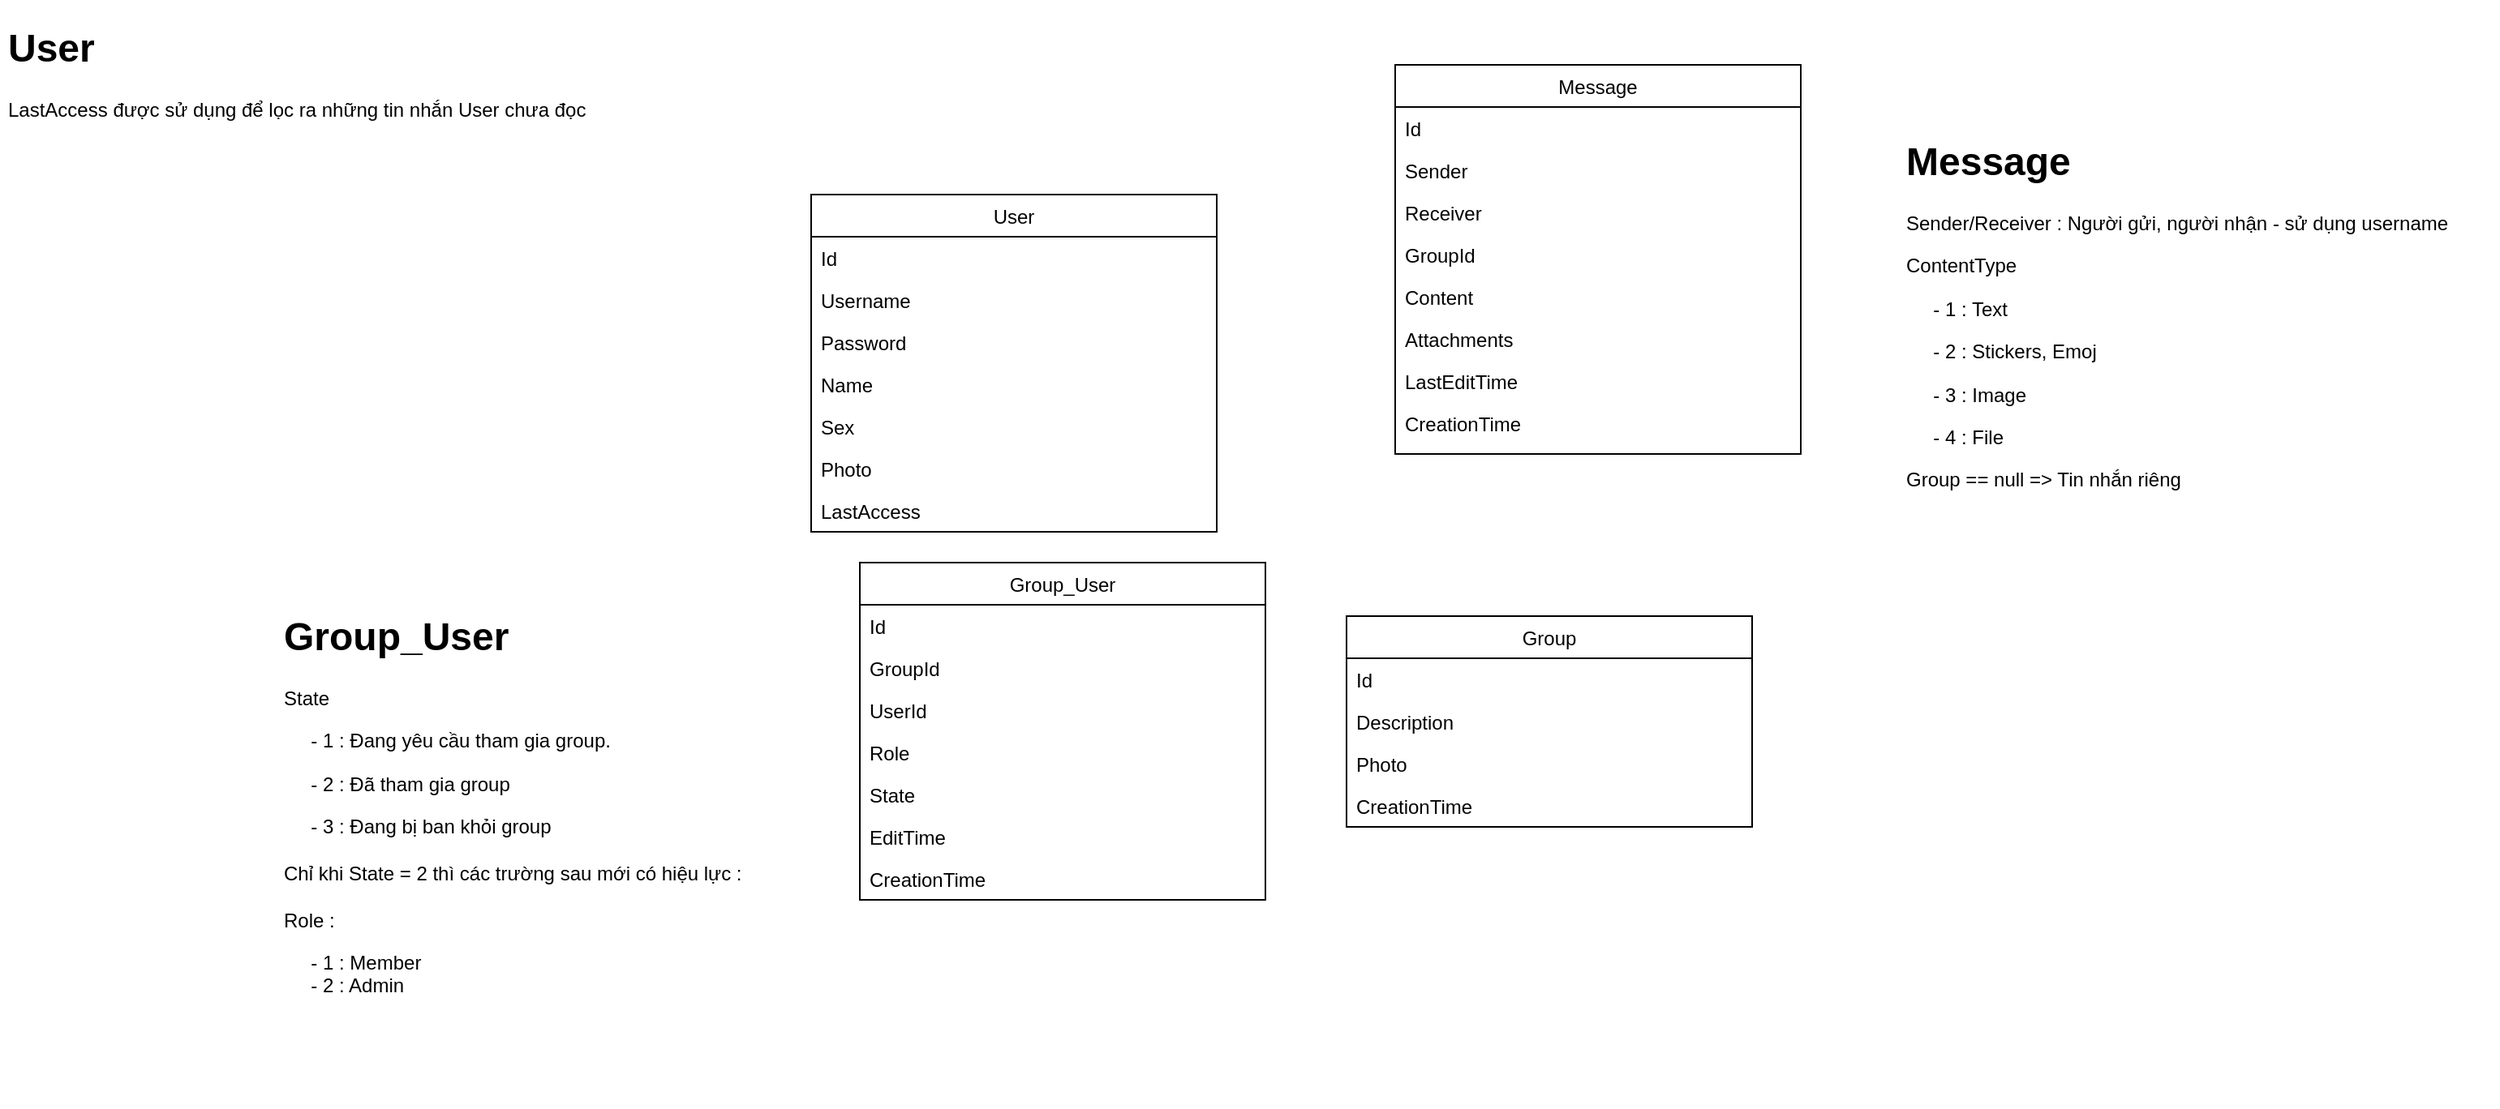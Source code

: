 <mxfile version="13.9.9" type="device"><diagram id="C5RBs43oDa-KdzZeNtuy" name="Page-1"><mxGraphModel dx="2249" dy="822" grid="1" gridSize="10" guides="1" tooltips="1" connect="1" arrows="1" fold="1" page="1" pageScale="1" pageWidth="827" pageHeight="1169" math="0" shadow="0"><root><mxCell id="WIyWlLk6GJQsqaUBKTNV-0"/><mxCell id="WIyWlLk6GJQsqaUBKTNV-1" parent="WIyWlLk6GJQsqaUBKTNV-0"/><mxCell id="zkfFHV4jXpPFQw0GAbJ--0" value="Message" style="swimlane;fontStyle=0;align=center;verticalAlign=top;childLayout=stackLayout;horizontal=1;startSize=26;horizontalStack=0;resizeParent=1;resizeLast=0;collapsible=1;marginBottom=0;rounded=0;shadow=0;strokeWidth=1;" parent="WIyWlLk6GJQsqaUBKTNV-1" vertex="1"><mxGeometry x="480" y="70" width="250" height="240" as="geometry"><mxRectangle x="230" y="140" width="160" height="26" as="alternateBounds"/></mxGeometry></mxCell><mxCell id="83AL78C5d1-BD4FyjgB1-23" value="Id" style="text;align=left;verticalAlign=top;spacingLeft=4;spacingRight=4;overflow=hidden;rotatable=0;points=[[0,0.5],[1,0.5]];portConstraint=eastwest;" parent="zkfFHV4jXpPFQw0GAbJ--0" vertex="1"><mxGeometry y="26" width="250" height="26" as="geometry"/></mxCell><mxCell id="zkfFHV4jXpPFQw0GAbJ--1" value="Sender" style="text;align=left;verticalAlign=top;spacingLeft=4;spacingRight=4;overflow=hidden;rotatable=0;points=[[0,0.5],[1,0.5]];portConstraint=eastwest;" parent="zkfFHV4jXpPFQw0GAbJ--0" vertex="1"><mxGeometry y="52" width="250" height="26" as="geometry"/></mxCell><mxCell id="83AL78C5d1-BD4FyjgB1-47" value="Receiver" style="text;align=left;verticalAlign=top;spacingLeft=4;spacingRight=4;overflow=hidden;rotatable=0;points=[[0,0.5],[1,0.5]];portConstraint=eastwest;rounded=0;shadow=0;html=0;" parent="zkfFHV4jXpPFQw0GAbJ--0" vertex="1"><mxGeometry y="78" width="250" height="26" as="geometry"/></mxCell><mxCell id="83AL78C5d1-BD4FyjgB1-0" value="GroupId" style="text;align=left;verticalAlign=top;spacingLeft=4;spacingRight=4;overflow=hidden;rotatable=0;points=[[0,0.5],[1,0.5]];portConstraint=eastwest;rounded=0;shadow=0;html=0;" parent="zkfFHV4jXpPFQw0GAbJ--0" vertex="1"><mxGeometry y="104" width="250" height="26" as="geometry"/></mxCell><mxCell id="83AL78C5d1-BD4FyjgB1-32" value="Content" style="text;align=left;verticalAlign=top;spacingLeft=4;spacingRight=4;overflow=hidden;rotatable=0;points=[[0,0.5],[1,0.5]];portConstraint=eastwest;" parent="zkfFHV4jXpPFQw0GAbJ--0" vertex="1"><mxGeometry y="130" width="250" height="26" as="geometry"/></mxCell><mxCell id="83AL78C5d1-BD4FyjgB1-31" value="Attachments" style="text;align=left;verticalAlign=top;spacingLeft=4;spacingRight=4;overflow=hidden;rotatable=0;points=[[0,0.5],[1,0.5]];portConstraint=eastwest;" parent="zkfFHV4jXpPFQw0GAbJ--0" vertex="1"><mxGeometry y="156" width="250" height="26" as="geometry"/></mxCell><mxCell id="83AL78C5d1-BD4FyjgB1-9" value="LastEditTime" style="text;align=left;verticalAlign=top;spacingLeft=4;spacingRight=4;overflow=hidden;rotatable=0;points=[[0,0.5],[1,0.5]];portConstraint=eastwest;rounded=0;shadow=0;html=0;" parent="zkfFHV4jXpPFQw0GAbJ--0" vertex="1"><mxGeometry y="182" width="250" height="26" as="geometry"/></mxCell><mxCell id="83AL78C5d1-BD4FyjgB1-45" value="CreationTime" style="text;align=left;verticalAlign=top;spacingLeft=4;spacingRight=4;overflow=hidden;rotatable=0;points=[[0,0.5],[1,0.5]];portConstraint=eastwest;rounded=0;shadow=0;html=0;" parent="zkfFHV4jXpPFQw0GAbJ--0" vertex="1"><mxGeometry y="208" width="250" height="26" as="geometry"/></mxCell><mxCell id="83AL78C5d1-BD4FyjgB1-2" value="User" style="swimlane;fontStyle=0;align=center;verticalAlign=top;childLayout=stackLayout;horizontal=1;startSize=26;horizontalStack=0;resizeParent=1;resizeLast=0;collapsible=1;marginBottom=0;rounded=0;shadow=0;strokeWidth=1;" parent="WIyWlLk6GJQsqaUBKTNV-1" vertex="1"><mxGeometry x="120" y="150" width="250" height="208" as="geometry"><mxRectangle x="230" y="140" width="160" height="26" as="alternateBounds"/></mxGeometry></mxCell><mxCell id="83AL78C5d1-BD4FyjgB1-3" value="Id" style="text;align=left;verticalAlign=top;spacingLeft=4;spacingRight=4;overflow=hidden;rotatable=0;points=[[0,0.5],[1,0.5]];portConstraint=eastwest;" parent="83AL78C5d1-BD4FyjgB1-2" vertex="1"><mxGeometry y="26" width="250" height="26" as="geometry"/></mxCell><mxCell id="83AL78C5d1-BD4FyjgB1-22" value="Username" style="text;align=left;verticalAlign=top;spacingLeft=4;spacingRight=4;overflow=hidden;rotatable=0;points=[[0,0.5],[1,0.5]];portConstraint=eastwest;" parent="83AL78C5d1-BD4FyjgB1-2" vertex="1"><mxGeometry y="52" width="250" height="26" as="geometry"/></mxCell><mxCell id="83AL78C5d1-BD4FyjgB1-4" value="Password" style="text;align=left;verticalAlign=top;spacingLeft=4;spacingRight=4;overflow=hidden;rotatable=0;points=[[0,0.5],[1,0.5]];portConstraint=eastwest;rounded=0;shadow=0;html=0;" parent="83AL78C5d1-BD4FyjgB1-2" vertex="1"><mxGeometry y="78" width="250" height="26" as="geometry"/></mxCell><mxCell id="83AL78C5d1-BD4FyjgB1-5" value="Name" style="text;align=left;verticalAlign=top;spacingLeft=4;spacingRight=4;overflow=hidden;rotatable=0;points=[[0,0.5],[1,0.5]];portConstraint=eastwest;rounded=0;shadow=0;html=0;" parent="83AL78C5d1-BD4FyjgB1-2" vertex="1"><mxGeometry y="104" width="250" height="26" as="geometry"/></mxCell><mxCell id="83AL78C5d1-BD4FyjgB1-49" value="Sex" style="text;align=left;verticalAlign=top;spacingLeft=4;spacingRight=4;overflow=hidden;rotatable=0;points=[[0,0.5],[1,0.5]];portConstraint=eastwest;rounded=0;shadow=0;html=0;" parent="83AL78C5d1-BD4FyjgB1-2" vertex="1"><mxGeometry y="130" width="250" height="26" as="geometry"/></mxCell><mxCell id="83AL78C5d1-BD4FyjgB1-6" value="Photo" style="text;align=left;verticalAlign=top;spacingLeft=4;spacingRight=4;overflow=hidden;rotatable=0;points=[[0,0.5],[1,0.5]];portConstraint=eastwest;rounded=0;shadow=0;html=0;" parent="83AL78C5d1-BD4FyjgB1-2" vertex="1"><mxGeometry y="156" width="250" height="26" as="geometry"/></mxCell><mxCell id="83AL78C5d1-BD4FyjgB1-7" value="LastAccess" style="text;align=left;verticalAlign=top;spacingLeft=4;spacingRight=4;overflow=hidden;rotatable=0;points=[[0,0.5],[1,0.5]];portConstraint=eastwest;rounded=0;shadow=0;html=0;" parent="83AL78C5d1-BD4FyjgB1-2" vertex="1"><mxGeometry y="182" width="250" height="26" as="geometry"/></mxCell><mxCell id="83AL78C5d1-BD4FyjgB1-10" value="Group&#10;" style="swimlane;fontStyle=0;align=center;verticalAlign=top;childLayout=stackLayout;horizontal=1;startSize=26;horizontalStack=0;resizeParent=1;resizeLast=0;collapsible=1;marginBottom=0;rounded=0;shadow=0;strokeWidth=1;" parent="WIyWlLk6GJQsqaUBKTNV-1" vertex="1"><mxGeometry x="450" y="410" width="250" height="130" as="geometry"><mxRectangle x="230" y="140" width="160" height="26" as="alternateBounds"/></mxGeometry></mxCell><mxCell id="83AL78C5d1-BD4FyjgB1-24" value="Id" style="text;align=left;verticalAlign=top;spacingLeft=4;spacingRight=4;overflow=hidden;rotatable=0;points=[[0,0.5],[1,0.5]];portConstraint=eastwest;rounded=0;shadow=0;html=0;" parent="83AL78C5d1-BD4FyjgB1-10" vertex="1"><mxGeometry y="26" width="250" height="26" as="geometry"/></mxCell><mxCell id="83AL78C5d1-BD4FyjgB1-14" value="Description" style="text;align=left;verticalAlign=top;spacingLeft=4;spacingRight=4;overflow=hidden;rotatable=0;points=[[0,0.5],[1,0.5]];portConstraint=eastwest;rounded=0;shadow=0;html=0;" parent="83AL78C5d1-BD4FyjgB1-10" vertex="1"><mxGeometry y="52" width="250" height="26" as="geometry"/></mxCell><mxCell id="83AL78C5d1-BD4FyjgB1-48" value="Photo" style="text;align=left;verticalAlign=top;spacingLeft=4;spacingRight=4;overflow=hidden;rotatable=0;points=[[0,0.5],[1,0.5]];portConstraint=eastwest;rounded=0;shadow=0;html=0;" parent="83AL78C5d1-BD4FyjgB1-10" vertex="1"><mxGeometry y="78" width="250" height="26" as="geometry"/></mxCell><mxCell id="83AL78C5d1-BD4FyjgB1-44" value="CreationTime" style="text;align=left;verticalAlign=top;spacingLeft=4;spacingRight=4;overflow=hidden;rotatable=0;points=[[0,0.5],[1,0.5]];portConstraint=eastwest;rounded=0;shadow=0;html=0;" parent="83AL78C5d1-BD4FyjgB1-10" vertex="1"><mxGeometry y="104" width="250" height="26" as="geometry"/></mxCell><mxCell id="83AL78C5d1-BD4FyjgB1-16" value="Group_User" style="swimlane;fontStyle=0;align=center;verticalAlign=top;childLayout=stackLayout;horizontal=1;startSize=26;horizontalStack=0;resizeParent=1;resizeLast=0;collapsible=1;marginBottom=0;rounded=0;shadow=0;strokeWidth=1;" parent="WIyWlLk6GJQsqaUBKTNV-1" vertex="1"><mxGeometry x="150" y="377" width="250" height="208" as="geometry"><mxRectangle x="230" y="140" width="160" height="26" as="alternateBounds"/></mxGeometry></mxCell><mxCell id="83AL78C5d1-BD4FyjgB1-17" value="Id" style="text;align=left;verticalAlign=top;spacingLeft=4;spacingRight=4;overflow=hidden;rotatable=0;points=[[0,0.5],[1,0.5]];portConstraint=eastwest;" parent="83AL78C5d1-BD4FyjgB1-16" vertex="1"><mxGeometry y="26" width="250" height="26" as="geometry"/></mxCell><mxCell id="83AL78C5d1-BD4FyjgB1-18" value="GroupId" style="text;align=left;verticalAlign=top;spacingLeft=4;spacingRight=4;overflow=hidden;rotatable=0;points=[[0,0.5],[1,0.5]];portConstraint=eastwest;rounded=0;shadow=0;html=0;fontStyle=0" parent="83AL78C5d1-BD4FyjgB1-16" vertex="1"><mxGeometry y="52" width="250" height="26" as="geometry"/></mxCell><mxCell id="83AL78C5d1-BD4FyjgB1-19" value="UserId" style="text;align=left;verticalAlign=top;spacingLeft=4;spacingRight=4;overflow=hidden;rotatable=0;points=[[0,0.5],[1,0.5]];portConstraint=eastwest;rounded=0;shadow=0;html=0;fontStyle=0" parent="83AL78C5d1-BD4FyjgB1-16" vertex="1"><mxGeometry y="78" width="250" height="26" as="geometry"/></mxCell><mxCell id="83AL78C5d1-BD4FyjgB1-39" value="Role" style="text;align=left;verticalAlign=top;spacingLeft=4;spacingRight=4;overflow=hidden;rotatable=0;points=[[0,0.5],[1,0.5]];portConstraint=eastwest;rounded=0;shadow=0;html=0;" parent="83AL78C5d1-BD4FyjgB1-16" vertex="1"><mxGeometry y="104" width="250" height="26" as="geometry"/></mxCell><mxCell id="83AL78C5d1-BD4FyjgB1-33" value="State" style="text;align=left;verticalAlign=top;spacingLeft=4;spacingRight=4;overflow=hidden;rotatable=0;points=[[0,0.5],[1,0.5]];portConstraint=eastwest;rounded=0;shadow=0;html=0;" parent="83AL78C5d1-BD4FyjgB1-16" vertex="1"><mxGeometry y="130" width="250" height="26" as="geometry"/></mxCell><mxCell id="83AL78C5d1-BD4FyjgB1-15" value="EditTime" style="text;align=left;verticalAlign=top;spacingLeft=4;spacingRight=4;overflow=hidden;rotatable=0;points=[[0,0.5],[1,0.5]];portConstraint=eastwest;rounded=0;shadow=0;html=0;" parent="83AL78C5d1-BD4FyjgB1-16" vertex="1"><mxGeometry y="156" width="250" height="26" as="geometry"/></mxCell><mxCell id="83AL78C5d1-BD4FyjgB1-12" value="CreationTime" style="text;align=left;verticalAlign=top;spacingLeft=4;spacingRight=4;overflow=hidden;rotatable=0;points=[[0,0.5],[1,0.5]];portConstraint=eastwest;rounded=0;shadow=0;html=0;" parent="83AL78C5d1-BD4FyjgB1-16" vertex="1"><mxGeometry y="182" width="250" height="26" as="geometry"/></mxCell><mxCell id="83AL78C5d1-BD4FyjgB1-37" value="&lt;h1&gt;Group_User&lt;/h1&gt;&lt;p&gt;State&lt;/p&gt;&lt;p&gt;&lt;span&gt;&amp;nbsp; &amp;nbsp; &amp;nbsp;- 1 : Đang yêu cầu tham gia group.&lt;/span&gt;&lt;/p&gt;&lt;p&gt;&lt;span&gt;&amp;nbsp; &amp;nbsp; &amp;nbsp;- 2 : Đã tham gia group&lt;/span&gt;&lt;/p&gt;&lt;p&gt;&amp;nbsp; &amp;nbsp; &amp;nbsp;- 3 : Đang bị ban khỏi group&lt;br&gt;&lt;br&gt;Chỉ khi State = 2 thì các trường sau mới có hiệu lực :&lt;br&gt;&lt;br&gt;Role :&lt;/p&gt;&amp;nbsp; &amp;nbsp; &amp;nbsp;- 1 : Member&lt;br&gt;&amp;nbsp; &amp;nbsp; &amp;nbsp;- 2 : Admin&lt;br&gt;&lt;p&gt;&lt;br&gt;&lt;/p&gt;" style="text;html=1;strokeColor=none;fillColor=none;spacing=5;spacingTop=-20;whiteSpace=wrap;overflow=hidden;rounded=0;fontStyle=0" parent="WIyWlLk6GJQsqaUBKTNV-1" vertex="1"><mxGeometry x="-210" y="403" width="370" height="310" as="geometry"/></mxCell><mxCell id="83AL78C5d1-BD4FyjgB1-38" value="&lt;h1&gt;User&lt;/h1&gt;&lt;p&gt;LastAccess được sử dụng để lọc ra những tin nhắn User chưa đọc&lt;/p&gt;" style="text;html=1;strokeColor=none;fillColor=none;spacing=5;spacingTop=-20;whiteSpace=wrap;overflow=hidden;rounded=0;" parent="WIyWlLk6GJQsqaUBKTNV-1" vertex="1"><mxGeometry x="-380" y="40" width="390" height="120" as="geometry"/></mxCell><mxCell id="83AL78C5d1-BD4FyjgB1-46" value="&lt;h1&gt;Message&lt;/h1&gt;&lt;p&gt;Sender/Receiver : Người gửi, người nhận - sử dụng username&lt;br&gt;&lt;/p&gt;ContentType&lt;p&gt;&lt;span&gt;&amp;nbsp; &amp;nbsp; &amp;nbsp;- 1 : Text&lt;/span&gt;&lt;/p&gt;&lt;p&gt;&lt;span&gt;&amp;nbsp; &amp;nbsp; &amp;nbsp;- 2 : Stickers, Emoj&lt;/span&gt;&lt;/p&gt;&lt;p&gt;&amp;nbsp; &amp;nbsp; &amp;nbsp;- 3 : Image&lt;/p&gt;&lt;p&gt;&amp;nbsp; &amp;nbsp; &amp;nbsp;- 4 : File&lt;br&gt;&lt;/p&gt;Group == null =&amp;gt; Tin nhắn riêng&lt;br&gt;&lt;p&gt;&lt;br&gt;&lt;/p&gt;" style="text;html=1;strokeColor=none;fillColor=none;spacing=5;spacingTop=-20;whiteSpace=wrap;overflow=hidden;rounded=0;" parent="WIyWlLk6GJQsqaUBKTNV-1" vertex="1"><mxGeometry x="790" y="110" width="370" height="310" as="geometry"/></mxCell></root></mxGraphModel></diagram></mxfile>